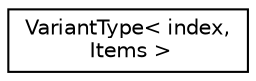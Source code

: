 digraph "类继承关系图"
{
 // INTERACTIVE_SVG=YES
 // LATEX_PDF_SIZE
  edge [fontname="Helvetica",fontsize="10",labelfontname="Helvetica",labelfontsize="10"];
  node [fontname="Helvetica",fontsize="10",shape=record];
  rankdir="LR";
  Node0 [label="VariantType\< index,\l Items \>",height=0.2,width=0.4,color="black", fillcolor="white", style="filled",URL="$d2/d80/struct_variant_type.html",tooltip="Generic declaration of a template type wrapper where VariantType<index,...>::type represents the type..."];
}
